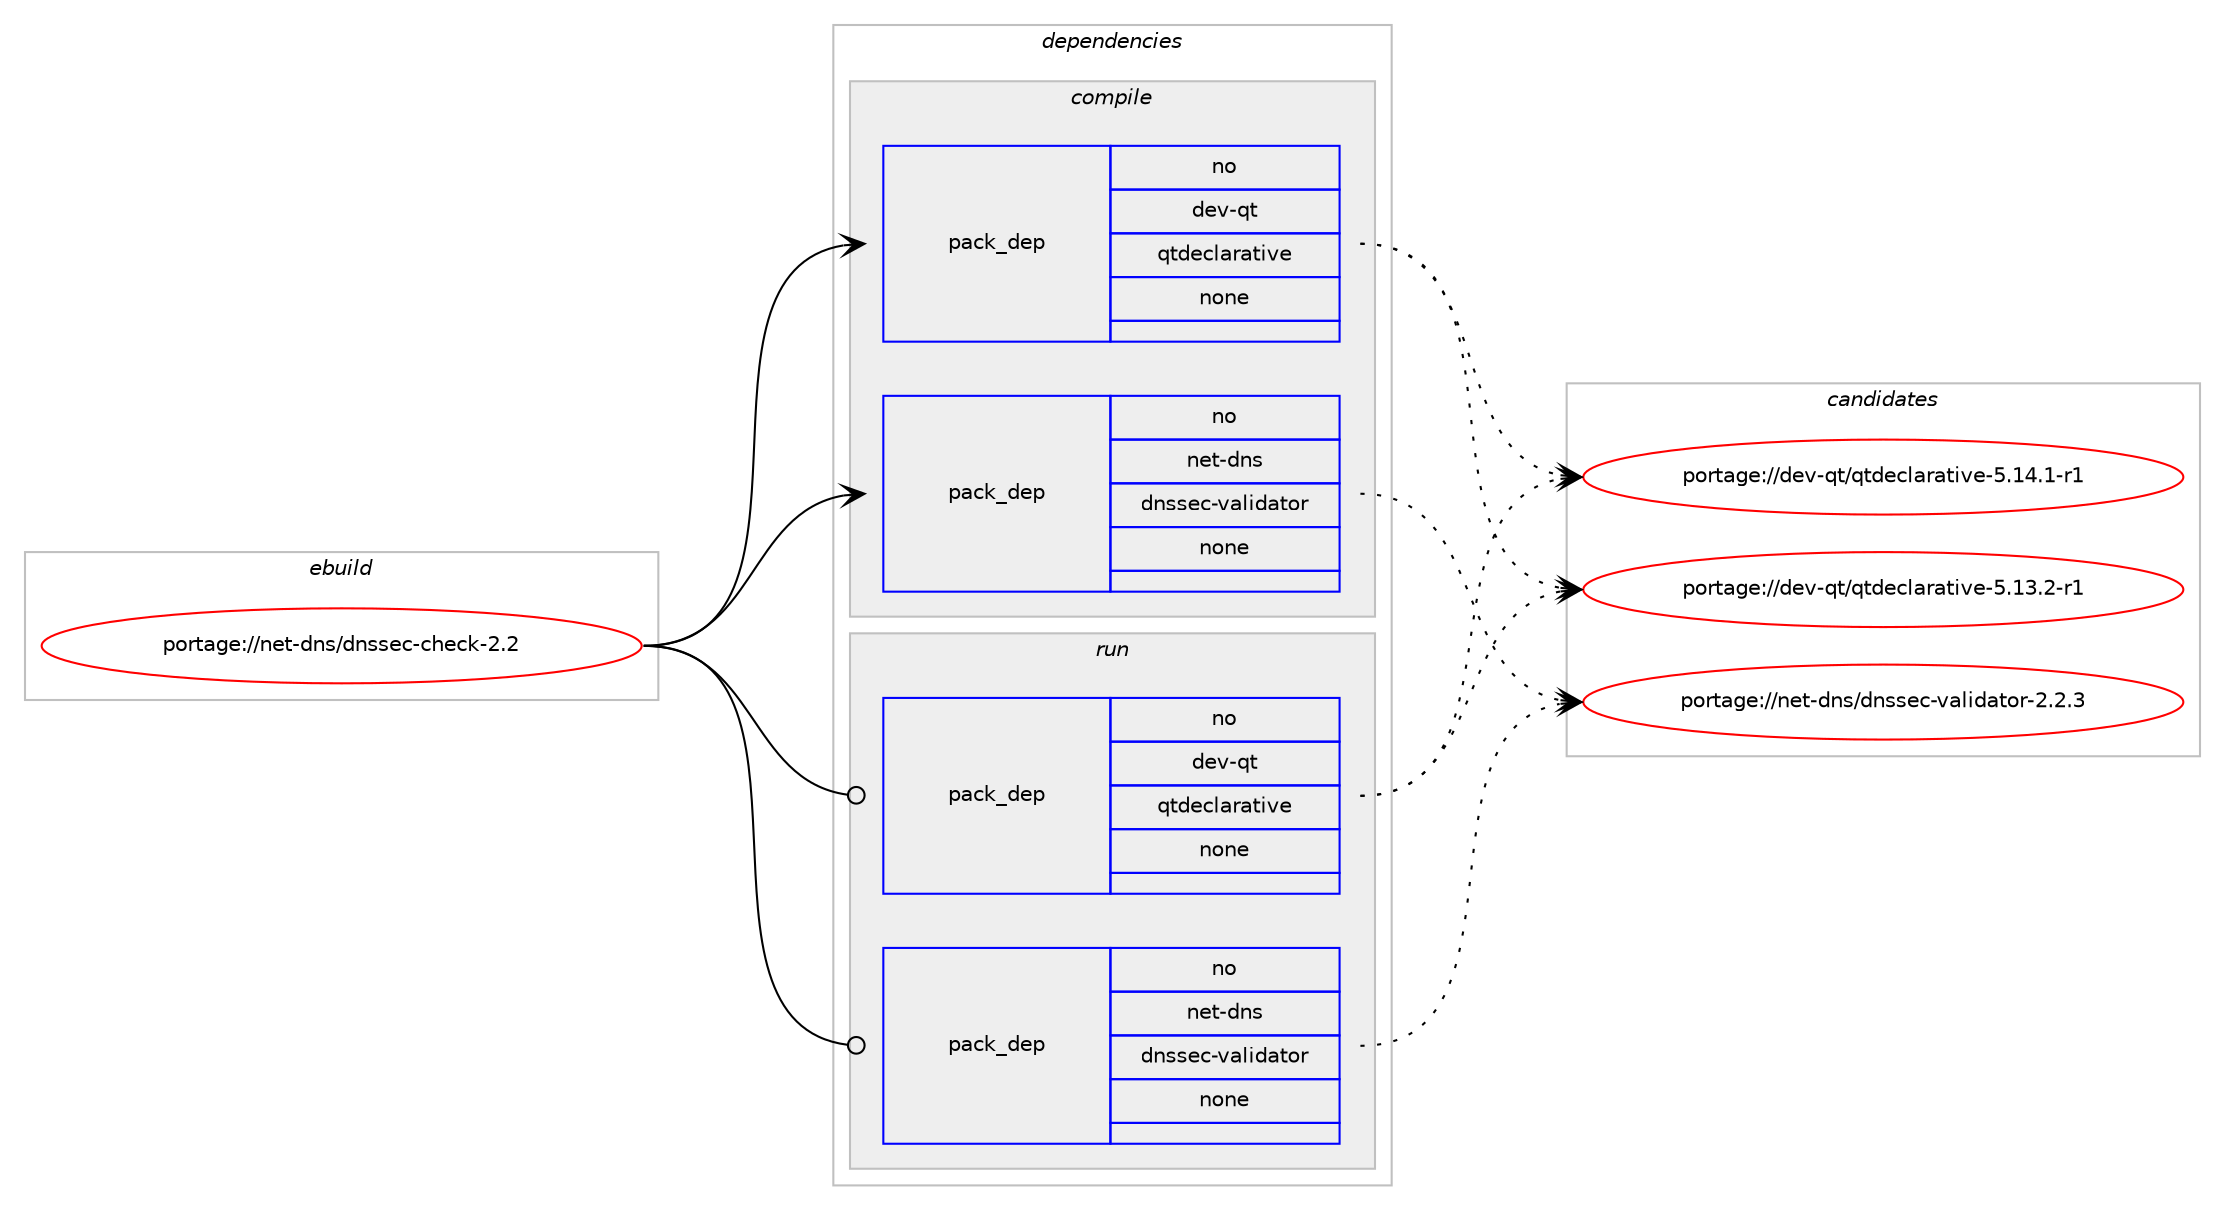 digraph prolog {

# *************
# Graph options
# *************

newrank=true;
concentrate=true;
compound=true;
graph [rankdir=LR,fontname=Helvetica,fontsize=10,ranksep=1.5];#, ranksep=2.5, nodesep=0.2];
edge  [arrowhead=vee];
node  [fontname=Helvetica,fontsize=10];

# **********
# The ebuild
# **********

subgraph cluster_leftcol {
color=gray;
rank=same;
label=<<i>ebuild</i>>;
id [label="portage://net-dns/dnssec-check-2.2", color=red, width=4, href="../net-dns/dnssec-check-2.2.svg"];
}

# ****************
# The dependencies
# ****************

subgraph cluster_midcol {
color=gray;
label=<<i>dependencies</i>>;
subgraph cluster_compile {
fillcolor="#eeeeee";
style=filled;
label=<<i>compile</i>>;
subgraph pack20209 {
dependency24894 [label=<<TABLE BORDER="0" CELLBORDER="1" CELLSPACING="0" CELLPADDING="4" WIDTH="220"><TR><TD ROWSPAN="6" CELLPADDING="30">pack_dep</TD></TR><TR><TD WIDTH="110">no</TD></TR><TR><TD>dev-qt</TD></TR><TR><TD>qtdeclarative</TD></TR><TR><TD>none</TD></TR><TR><TD></TD></TR></TABLE>>, shape=none, color=blue];
}
id:e -> dependency24894:w [weight=20,style="solid",arrowhead="vee"];
subgraph pack20210 {
dependency24895 [label=<<TABLE BORDER="0" CELLBORDER="1" CELLSPACING="0" CELLPADDING="4" WIDTH="220"><TR><TD ROWSPAN="6" CELLPADDING="30">pack_dep</TD></TR><TR><TD WIDTH="110">no</TD></TR><TR><TD>net-dns</TD></TR><TR><TD>dnssec-validator</TD></TR><TR><TD>none</TD></TR><TR><TD></TD></TR></TABLE>>, shape=none, color=blue];
}
id:e -> dependency24895:w [weight=20,style="solid",arrowhead="vee"];
}
subgraph cluster_compileandrun {
fillcolor="#eeeeee";
style=filled;
label=<<i>compile and run</i>>;
}
subgraph cluster_run {
fillcolor="#eeeeee";
style=filled;
label=<<i>run</i>>;
subgraph pack20211 {
dependency24896 [label=<<TABLE BORDER="0" CELLBORDER="1" CELLSPACING="0" CELLPADDING="4" WIDTH="220"><TR><TD ROWSPAN="6" CELLPADDING="30">pack_dep</TD></TR><TR><TD WIDTH="110">no</TD></TR><TR><TD>dev-qt</TD></TR><TR><TD>qtdeclarative</TD></TR><TR><TD>none</TD></TR><TR><TD></TD></TR></TABLE>>, shape=none, color=blue];
}
id:e -> dependency24896:w [weight=20,style="solid",arrowhead="odot"];
subgraph pack20212 {
dependency24897 [label=<<TABLE BORDER="0" CELLBORDER="1" CELLSPACING="0" CELLPADDING="4" WIDTH="220"><TR><TD ROWSPAN="6" CELLPADDING="30">pack_dep</TD></TR><TR><TD WIDTH="110">no</TD></TR><TR><TD>net-dns</TD></TR><TR><TD>dnssec-validator</TD></TR><TR><TD>none</TD></TR><TR><TD></TD></TR></TABLE>>, shape=none, color=blue];
}
id:e -> dependency24897:w [weight=20,style="solid",arrowhead="odot"];
}
}

# **************
# The candidates
# **************

subgraph cluster_choices {
rank=same;
color=gray;
label=<<i>candidates</i>>;

subgraph choice20209 {
color=black;
nodesep=1;
choice1001011184511311647113116100101991089711497116105118101455346495246494511449 [label="portage://dev-qt/qtdeclarative-5.14.1-r1", color=red, width=4,href="../dev-qt/qtdeclarative-5.14.1-r1.svg"];
choice1001011184511311647113116100101991089711497116105118101455346495146504511449 [label="portage://dev-qt/qtdeclarative-5.13.2-r1", color=red, width=4,href="../dev-qt/qtdeclarative-5.13.2-r1.svg"];
dependency24894:e -> choice1001011184511311647113116100101991089711497116105118101455346495246494511449:w [style=dotted,weight="100"];
dependency24894:e -> choice1001011184511311647113116100101991089711497116105118101455346495146504511449:w [style=dotted,weight="100"];
}
subgraph choice20210 {
color=black;
nodesep=1;
choice110101116451001101154710011011511510199451189710810510097116111114455046504651 [label="portage://net-dns/dnssec-validator-2.2.3", color=red, width=4,href="../net-dns/dnssec-validator-2.2.3.svg"];
dependency24895:e -> choice110101116451001101154710011011511510199451189710810510097116111114455046504651:w [style=dotted,weight="100"];
}
subgraph choice20211 {
color=black;
nodesep=1;
choice1001011184511311647113116100101991089711497116105118101455346495246494511449 [label="portage://dev-qt/qtdeclarative-5.14.1-r1", color=red, width=4,href="../dev-qt/qtdeclarative-5.14.1-r1.svg"];
choice1001011184511311647113116100101991089711497116105118101455346495146504511449 [label="portage://dev-qt/qtdeclarative-5.13.2-r1", color=red, width=4,href="../dev-qt/qtdeclarative-5.13.2-r1.svg"];
dependency24896:e -> choice1001011184511311647113116100101991089711497116105118101455346495246494511449:w [style=dotted,weight="100"];
dependency24896:e -> choice1001011184511311647113116100101991089711497116105118101455346495146504511449:w [style=dotted,weight="100"];
}
subgraph choice20212 {
color=black;
nodesep=1;
choice110101116451001101154710011011511510199451189710810510097116111114455046504651 [label="portage://net-dns/dnssec-validator-2.2.3", color=red, width=4,href="../net-dns/dnssec-validator-2.2.3.svg"];
dependency24897:e -> choice110101116451001101154710011011511510199451189710810510097116111114455046504651:w [style=dotted,weight="100"];
}
}

}
